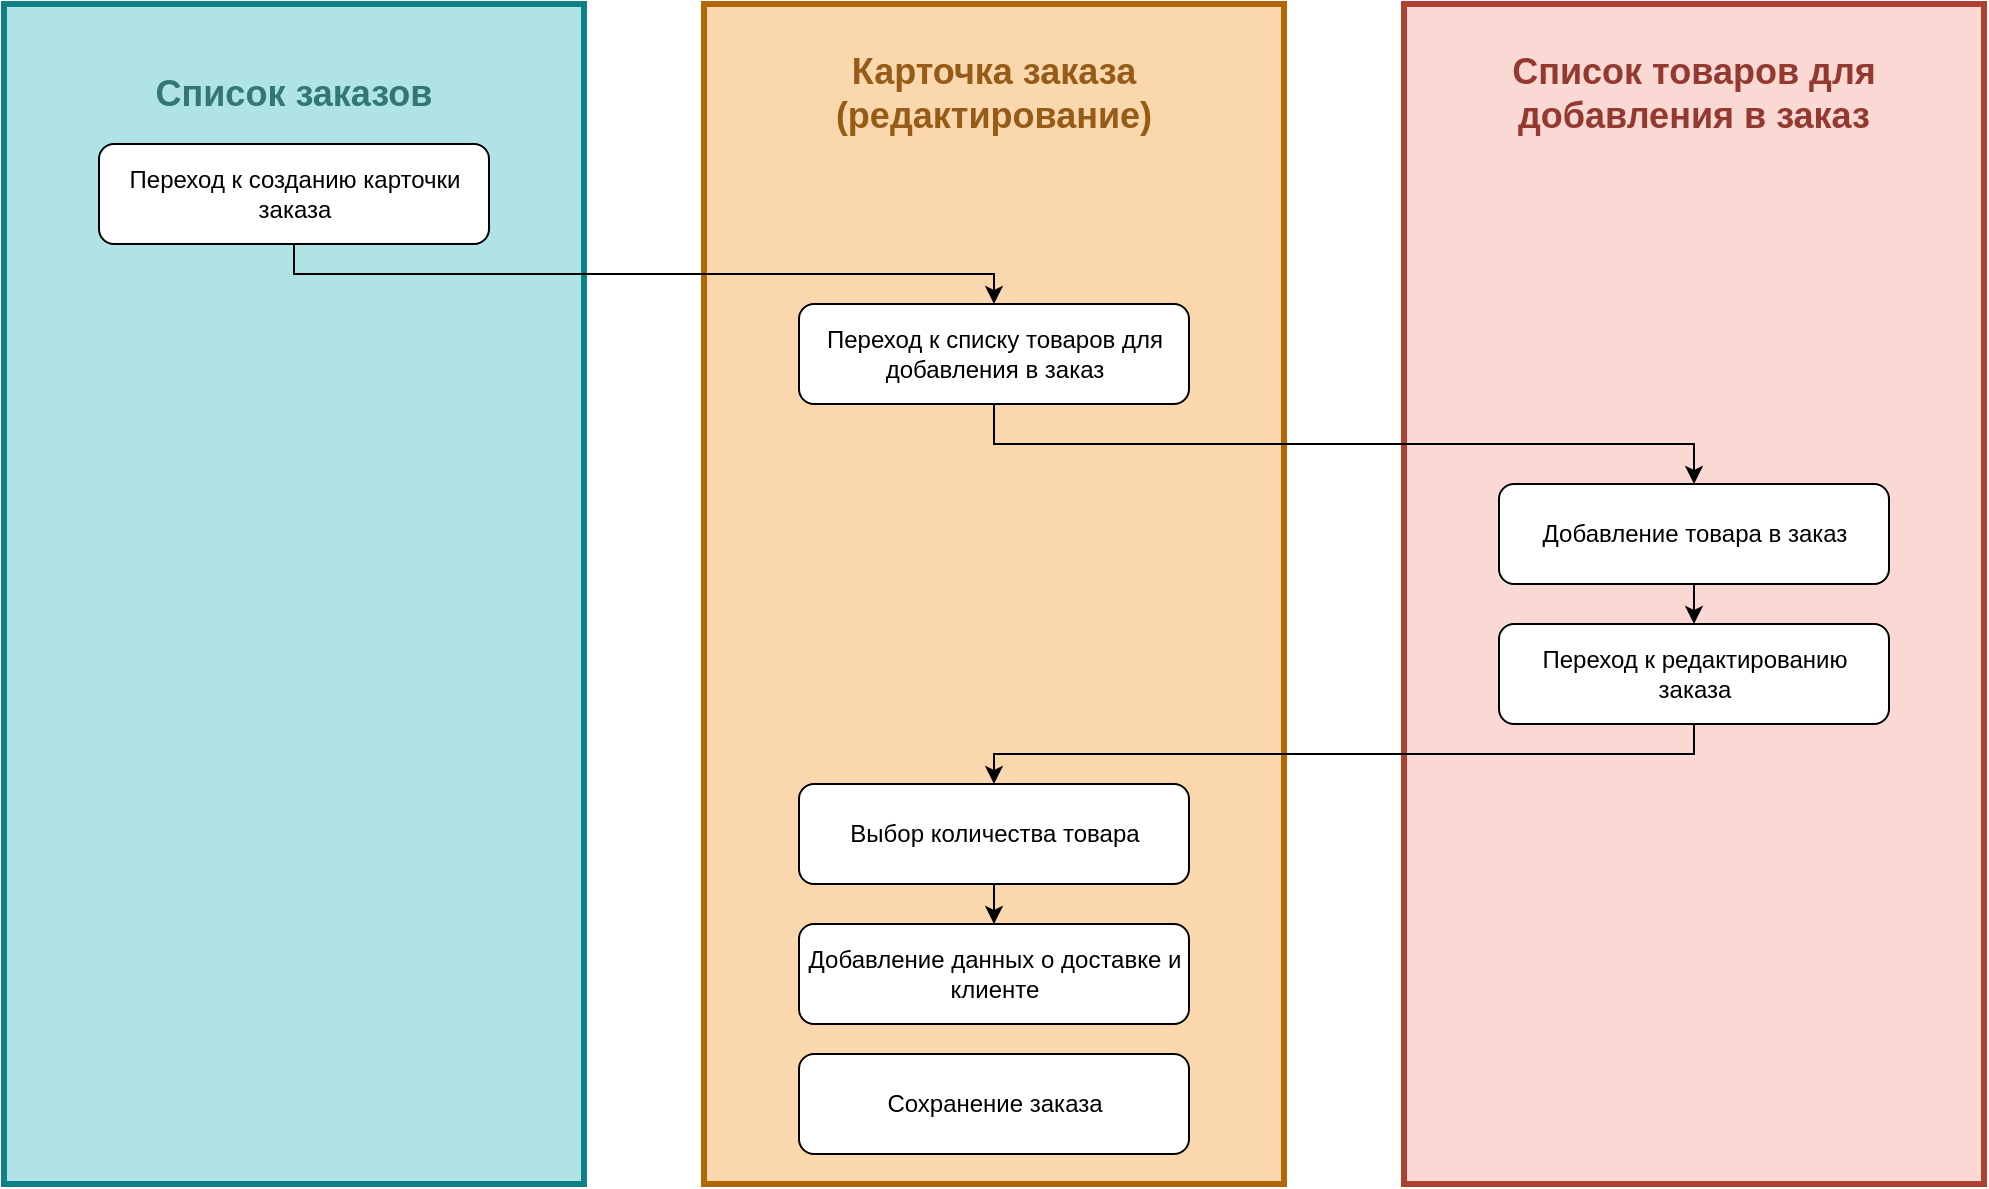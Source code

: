 <mxfile version="27.0.2">
  <diagram name="Страница — 1" id="_x3-v-AXs8-hNVyE58mh">
    <mxGraphModel dx="1426" dy="777" grid="1" gridSize="10" guides="1" tooltips="1" connect="1" arrows="1" fold="1" page="1" pageScale="1" pageWidth="827" pageHeight="1169" math="0" shadow="0">
      <root>
        <mxCell id="0" />
        <mxCell id="1" parent="0" />
        <mxCell id="rYsyQF8CnUFIwroDZ9Fq-7" value="&lt;h2 style=&quot;padding-bottom: 500px;&quot;&gt;&lt;font style=&quot;color: light-dark(rgb(50, 119, 118), rgb(237, 237, 237));&quot;&gt;Список заказов&lt;/font&gt;&lt;/h2&gt;" style="rounded=0;whiteSpace=wrap;html=1;fillColor=#b0e3e6;strokeColor=#0e8088;fontColor=#9FCDD0;labelBorderColor=none;strokeWidth=3;" vertex="1" parent="1">
          <mxGeometry x="50" y="60" width="290" height="590" as="geometry" />
        </mxCell>
        <mxCell id="rYsyQF8CnUFIwroDZ9Fq-8" value="&lt;h2 style=&quot;padding-bottom: 500px;&quot;&gt;&lt;font style=&quot;color: light-dark(rgb(150, 91, 23), rgb(237, 237, 237));&quot;&gt;Карточка заказа&lt;br&gt;(редактирование)&lt;/font&gt;&lt;/h2&gt;" style="rounded=0;whiteSpace=wrap;html=1;fillColor=#fad7ac;strokeColor=#b46504;labelBorderColor=none;strokeWidth=3;" vertex="1" parent="1">
          <mxGeometry x="400" y="60" width="290" height="590" as="geometry" />
        </mxCell>
        <mxCell id="rYsyQF8CnUFIwroDZ9Fq-9" value="&lt;h2 style=&quot;padding-bottom: 500px;&quot;&gt;&lt;font style=&quot;color: light-dark(rgb(147, 57, 47), rgb(237, 237, 237));&quot;&gt;Список товаров для добавления в заказ&lt;/font&gt;&lt;/h2&gt;" style="rounded=0;whiteSpace=wrap;html=1;fillColor=#fad9d5;strokeColor=#ae4132;labelBorderColor=none;strokeWidth=3;" vertex="1" parent="1">
          <mxGeometry x="750" y="60" width="290" height="590" as="geometry" />
        </mxCell>
        <mxCell id="rYsyQF8CnUFIwroDZ9Fq-11" value="Переход к созданию карточки заказа" style="rounded=1;whiteSpace=wrap;html=1;" vertex="1" parent="1">
          <mxGeometry x="97.5" y="130" width="195" height="50" as="geometry" />
        </mxCell>
        <mxCell id="rYsyQF8CnUFIwroDZ9Fq-12" value="Переход к списку товаров для добавления в заказ" style="rounded=1;whiteSpace=wrap;html=1;" vertex="1" parent="1">
          <mxGeometry x="447.5" y="210" width="195" height="50" as="geometry" />
        </mxCell>
        <mxCell id="rYsyQF8CnUFIwroDZ9Fq-13" value="Добавление товара в заказ" style="rounded=1;whiteSpace=wrap;html=1;" vertex="1" parent="1">
          <mxGeometry x="797.5" y="300" width="195" height="50" as="geometry" />
        </mxCell>
        <mxCell id="rYsyQF8CnUFIwroDZ9Fq-14" value="" style="endArrow=classic;html=1;rounded=0;exitX=0.5;exitY=1;exitDx=0;exitDy=0;entryX=0.5;entryY=0;entryDx=0;entryDy=0;edgeStyle=orthogonalEdgeStyle;" edge="1" parent="1" source="rYsyQF8CnUFIwroDZ9Fq-11" target="rYsyQF8CnUFIwroDZ9Fq-12">
          <mxGeometry width="50" height="50" relative="1" as="geometry">
            <mxPoint x="390" y="330" as="sourcePoint" />
            <mxPoint x="440" y="280" as="targetPoint" />
          </mxGeometry>
        </mxCell>
        <mxCell id="rYsyQF8CnUFIwroDZ9Fq-15" value="" style="endArrow=classic;html=1;rounded=0;exitX=0.5;exitY=1;exitDx=0;exitDy=0;entryX=0.5;entryY=0;entryDx=0;entryDy=0;edgeStyle=orthogonalEdgeStyle;" edge="1" parent="1" source="rYsyQF8CnUFIwroDZ9Fq-12" target="rYsyQF8CnUFIwroDZ9Fq-13">
          <mxGeometry width="50" height="50" relative="1" as="geometry">
            <mxPoint x="390" y="330" as="sourcePoint" />
            <mxPoint x="440" y="280" as="targetPoint" />
          </mxGeometry>
        </mxCell>
        <mxCell id="rYsyQF8CnUFIwroDZ9Fq-16" value="Переход к редактированию&lt;br&gt;заказа" style="rounded=1;whiteSpace=wrap;html=1;" vertex="1" parent="1">
          <mxGeometry x="797.5" y="370" width="195" height="50" as="geometry" />
        </mxCell>
        <mxCell id="rYsyQF8CnUFIwroDZ9Fq-17" value="" style="endArrow=classic;html=1;rounded=0;entryX=0.5;entryY=0;entryDx=0;entryDy=0;exitX=0.5;exitY=1;exitDx=0;exitDy=0;" edge="1" parent="1" source="rYsyQF8CnUFIwroDZ9Fq-13" target="rYsyQF8CnUFIwroDZ9Fq-16">
          <mxGeometry width="50" height="50" relative="1" as="geometry">
            <mxPoint x="390" y="330" as="sourcePoint" />
            <mxPoint x="440" y="280" as="targetPoint" />
          </mxGeometry>
        </mxCell>
        <mxCell id="rYsyQF8CnUFIwroDZ9Fq-18" value="Выбор количества товара" style="rounded=1;whiteSpace=wrap;html=1;" vertex="1" parent="1">
          <mxGeometry x="447.5" y="450" width="195" height="50" as="geometry" />
        </mxCell>
        <mxCell id="rYsyQF8CnUFIwroDZ9Fq-32" value="" style="endArrow=classic;html=1;rounded=0;entryX=0.5;entryY=0;entryDx=0;entryDy=0;exitX=0.5;exitY=1;exitDx=0;exitDy=0;edgeStyle=orthogonalEdgeStyle;" edge="1" parent="1" source="rYsyQF8CnUFIwroDZ9Fq-16" target="rYsyQF8CnUFIwroDZ9Fq-18">
          <mxGeometry width="50" height="50" relative="1" as="geometry">
            <mxPoint x="620" y="350" as="sourcePoint" />
            <mxPoint x="670" y="300" as="targetPoint" />
          </mxGeometry>
        </mxCell>
        <mxCell id="rYsyQF8CnUFIwroDZ9Fq-33" value="Добавление данных о доставке и клиенте" style="rounded=1;whiteSpace=wrap;html=1;" vertex="1" parent="1">
          <mxGeometry x="447.5" y="520" width="195" height="50" as="geometry" />
        </mxCell>
        <mxCell id="rYsyQF8CnUFIwroDZ9Fq-34" value="" style="endArrow=classic;html=1;rounded=0;entryX=0.5;entryY=0;entryDx=0;entryDy=0;exitX=0.5;exitY=1;exitDx=0;exitDy=0;" edge="1" parent="1" source="rYsyQF8CnUFIwroDZ9Fq-18" target="rYsyQF8CnUFIwroDZ9Fq-33">
          <mxGeometry width="50" height="50" relative="1" as="geometry">
            <mxPoint x="620" y="350" as="sourcePoint" />
            <mxPoint x="670" y="300" as="targetPoint" />
          </mxGeometry>
        </mxCell>
        <mxCell id="rYsyQF8CnUFIwroDZ9Fq-35" value="Сохранение заказа" style="rounded=1;whiteSpace=wrap;html=1;" vertex="1" parent="1">
          <mxGeometry x="447.5" y="585" width="195" height="50" as="geometry" />
        </mxCell>
      </root>
    </mxGraphModel>
  </diagram>
</mxfile>
